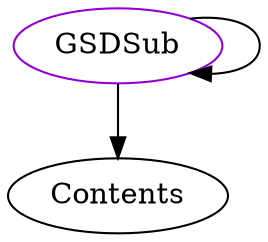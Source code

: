 digraph gsdsub{
GSDSub -> Contents;
GSDSub -> GSDSub;
GSDSub	[shape=oval, color=darkviolet, label="GSDSub"];
}
